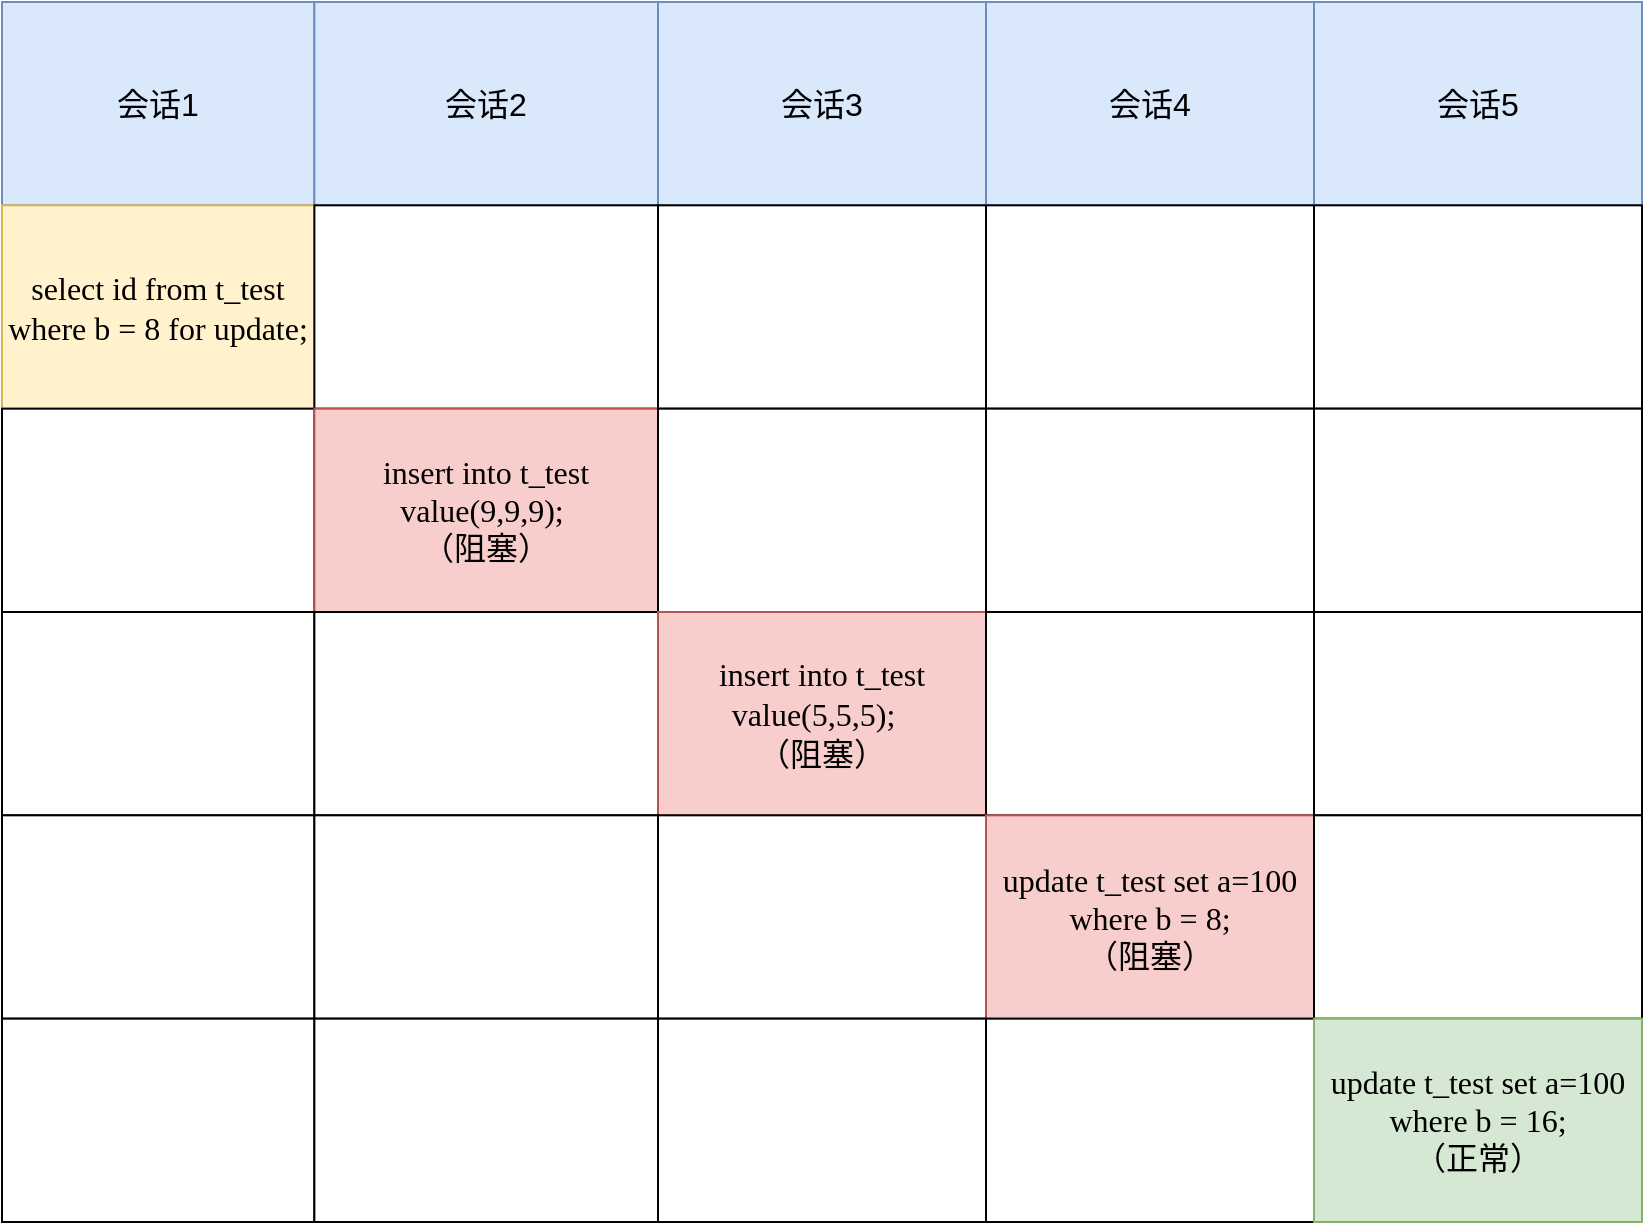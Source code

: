<mxfile version="14.9.8" type="github">
  <diagram id="8sSgeyaHzVD2HVE3YG5A" name="第 1 页">
    <mxGraphModel dx="946" dy="501" grid="1" gridSize="10" guides="1" tooltips="1" connect="1" arrows="1" fold="1" page="1" pageScale="1" pageWidth="827" pageHeight="1169" math="0" shadow="0">
      <root>
        <mxCell id="0" />
        <mxCell id="1" parent="0" />
        <mxCell id="lM2lUGPbQJcH8x9UOCnb-31" value="" style="group" vertex="1" connectable="0" parent="1">
          <mxGeometry x="110" y="160" width="820" height="610" as="geometry" />
        </mxCell>
        <mxCell id="lM2lUGPbQJcH8x9UOCnb-1" value="会话1" style="rounded=0;whiteSpace=wrap;html=1;fontSize=16;fillColor=#dae8fc;strokeColor=#6c8ebf;" vertex="1" parent="lM2lUGPbQJcH8x9UOCnb-31">
          <mxGeometry width="156.19" height="101.667" as="geometry" />
        </mxCell>
        <mxCell id="lM2lUGPbQJcH8x9UOCnb-2" value="会话2" style="rounded=0;whiteSpace=wrap;html=1;fontSize=16;fillColor=#dae8fc;strokeColor=#6c8ebf;" vertex="1" parent="lM2lUGPbQJcH8x9UOCnb-31">
          <mxGeometry x="156.19" width="171.81" height="101.667" as="geometry" />
        </mxCell>
        <mxCell id="lM2lUGPbQJcH8x9UOCnb-3" value="会话3" style="rounded=0;whiteSpace=wrap;html=1;fontSize=16;fillColor=#dae8fc;strokeColor=#6c8ebf;" vertex="1" parent="lM2lUGPbQJcH8x9UOCnb-31">
          <mxGeometry x="328" width="164" height="101.667" as="geometry" />
        </mxCell>
        <mxCell id="lM2lUGPbQJcH8x9UOCnb-4" value="select id from t_test where b = 8 for update;" style="rounded=0;whiteSpace=wrap;html=1;fontSize=16;align=center;fontFamily=Times New Roman;fillColor=#fff2cc;strokeColor=#d6b656;" vertex="1" parent="lM2lUGPbQJcH8x9UOCnb-31">
          <mxGeometry y="101.667" width="156.19" height="101.667" as="geometry" />
        </mxCell>
        <mxCell id="lM2lUGPbQJcH8x9UOCnb-5" value="" style="rounded=0;whiteSpace=wrap;html=1;fontSize=16;fontFamily=Times New Roman;" vertex="1" parent="lM2lUGPbQJcH8x9UOCnb-31">
          <mxGeometry x="156.19" y="101.667" width="171.81" height="101.667" as="geometry" />
        </mxCell>
        <mxCell id="lM2lUGPbQJcH8x9UOCnb-6" value="" style="rounded=0;whiteSpace=wrap;html=1;fontSize=16;fontFamily=Times New Roman;" vertex="1" parent="lM2lUGPbQJcH8x9UOCnb-31">
          <mxGeometry x="328" y="101.667" width="164" height="101.667" as="geometry" />
        </mxCell>
        <mxCell id="lM2lUGPbQJcH8x9UOCnb-7" value="" style="rounded=0;whiteSpace=wrap;html=1;fontSize=16;align=center;fontFamily=Times New Roman;" vertex="1" parent="lM2lUGPbQJcH8x9UOCnb-31">
          <mxGeometry y="203.333" width="156.19" height="101.667" as="geometry" />
        </mxCell>
        <mxCell id="lM2lUGPbQJcH8x9UOCnb-8" value="insert into t_test value(9,9,9);&amp;nbsp;&lt;br&gt;（阻塞）" style="rounded=0;whiteSpace=wrap;html=1;fontSize=16;fontFamily=Times New Roman;fillColor=#f8cecc;strokeColor=#b85450;" vertex="1" parent="lM2lUGPbQJcH8x9UOCnb-31">
          <mxGeometry x="156.19" y="203.333" width="171.81" height="101.667" as="geometry" />
        </mxCell>
        <mxCell id="lM2lUGPbQJcH8x9UOCnb-9" value="" style="rounded=0;whiteSpace=wrap;html=1;fontSize=16;fontFamily=Times New Roman;" vertex="1" parent="lM2lUGPbQJcH8x9UOCnb-31">
          <mxGeometry x="328" y="203.333" width="164" height="101.667" as="geometry" />
        </mxCell>
        <mxCell id="lM2lUGPbQJcH8x9UOCnb-10" value="" style="rounded=0;whiteSpace=wrap;html=1;fontSize=16;align=center;fontFamily=Times New Roman;" vertex="1" parent="lM2lUGPbQJcH8x9UOCnb-31">
          <mxGeometry y="305" width="156.19" height="101.667" as="geometry" />
        </mxCell>
        <mxCell id="lM2lUGPbQJcH8x9UOCnb-11" value="" style="rounded=0;whiteSpace=wrap;html=1;fontSize=16;fontFamily=Times New Roman;" vertex="1" parent="lM2lUGPbQJcH8x9UOCnb-31">
          <mxGeometry x="156.19" y="305" width="171.81" height="101.667" as="geometry" />
        </mxCell>
        <mxCell id="lM2lUGPbQJcH8x9UOCnb-12" value="insert into t_test value(5,5,5);&amp;nbsp;&lt;span style=&quot;color: rgb(51 , 51 , 51) ; font-family: &amp;#34;helvetica neue&amp;#34; , &amp;#34;helvetica&amp;#34; , &amp;#34;arial&amp;#34; , sans-serif ; font-size: 16px ; text-align: left&quot;&gt;&amp;nbsp;&lt;br style=&quot;font-size: 16px&quot;&gt;&lt;/span&gt;&lt;span style=&quot;font-size: 16px&quot;&gt;（阻塞）&lt;br style=&quot;font-size: 16px&quot;&gt;&lt;/span&gt;" style="rounded=0;whiteSpace=wrap;html=1;fontSize=16;fontFamily=Times New Roman;align=center;fillColor=#f8cecc;strokeColor=#b85450;" vertex="1" parent="lM2lUGPbQJcH8x9UOCnb-31">
          <mxGeometry x="328" y="305" width="164" height="101.667" as="geometry" />
        </mxCell>
        <mxCell id="lM2lUGPbQJcH8x9UOCnb-13" value="会话4" style="rounded=0;whiteSpace=wrap;html=1;fontSize=16;fillColor=#dae8fc;strokeColor=#6c8ebf;" vertex="1" parent="lM2lUGPbQJcH8x9UOCnb-31">
          <mxGeometry x="492.0" width="164" height="101.667" as="geometry" />
        </mxCell>
        <mxCell id="lM2lUGPbQJcH8x9UOCnb-14" value="" style="rounded=0;whiteSpace=wrap;html=1;fontSize=16;fontFamily=Times New Roman;" vertex="1" parent="lM2lUGPbQJcH8x9UOCnb-31">
          <mxGeometry x="492.0" y="101.667" width="164" height="101.667" as="geometry" />
        </mxCell>
        <mxCell id="lM2lUGPbQJcH8x9UOCnb-15" value="" style="rounded=0;whiteSpace=wrap;html=1;fontSize=16;fontFamily=Times New Roman;" vertex="1" parent="lM2lUGPbQJcH8x9UOCnb-31">
          <mxGeometry x="492.0" y="203.333" width="164" height="101.667" as="geometry" />
        </mxCell>
        <mxCell id="lM2lUGPbQJcH8x9UOCnb-16" value="&lt;span style=&quot;font-size: 16px&quot;&gt;&lt;br style=&quot;font-size: 16px&quot;&gt;&lt;/span&gt;" style="rounded=0;whiteSpace=wrap;html=1;fontSize=16;fontFamily=Times New Roman;align=center;" vertex="1" parent="lM2lUGPbQJcH8x9UOCnb-31">
          <mxGeometry x="492.0" y="305" width="164" height="101.667" as="geometry" />
        </mxCell>
        <mxCell id="lM2lUGPbQJcH8x9UOCnb-17" value="" style="rounded=0;whiteSpace=wrap;html=1;fontSize=16;fontFamily=Times New Roman;" vertex="1" parent="lM2lUGPbQJcH8x9UOCnb-31">
          <mxGeometry x="328" y="406.667" width="164" height="101.667" as="geometry" />
        </mxCell>
        <mxCell id="lM2lUGPbQJcH8x9UOCnb-18" value="update t_test set a=100 where b = 8;&lt;span style=&quot;font-size: 16px&quot;&gt;&lt;br style=&quot;font-size: 16px&quot;&gt;（阻塞）&lt;br style=&quot;font-size: 16px&quot;&gt;&lt;/span&gt;" style="rounded=0;whiteSpace=wrap;html=1;fontSize=16;fontFamily=Times New Roman;align=center;fillColor=#f8cecc;strokeColor=#b85450;" vertex="1" parent="lM2lUGPbQJcH8x9UOCnb-31">
          <mxGeometry x="492.0" y="406.667" width="164" height="101.667" as="geometry" />
        </mxCell>
        <mxCell id="lM2lUGPbQJcH8x9UOCnb-19" value="" style="rounded=0;whiteSpace=wrap;html=1;fontSize=16;align=center;fontFamily=Times New Roman;" vertex="1" parent="lM2lUGPbQJcH8x9UOCnb-31">
          <mxGeometry y="406.667" width="156.19" height="101.667" as="geometry" />
        </mxCell>
        <mxCell id="lM2lUGPbQJcH8x9UOCnb-20" value="" style="rounded=0;whiteSpace=wrap;html=1;fontSize=16;fontFamily=Times New Roman;" vertex="1" parent="lM2lUGPbQJcH8x9UOCnb-31">
          <mxGeometry x="156.19" y="406.667" width="171.81" height="101.667" as="geometry" />
        </mxCell>
        <mxCell id="lM2lUGPbQJcH8x9UOCnb-21" value="会话5" style="rounded=0;whiteSpace=wrap;html=1;fontSize=16;fillColor=#dae8fc;strokeColor=#6c8ebf;" vertex="1" parent="lM2lUGPbQJcH8x9UOCnb-31">
          <mxGeometry x="656" width="164" height="101.667" as="geometry" />
        </mxCell>
        <mxCell id="lM2lUGPbQJcH8x9UOCnb-22" value="" style="rounded=0;whiteSpace=wrap;html=1;fontSize=16;fontFamily=Times New Roman;" vertex="1" parent="lM2lUGPbQJcH8x9UOCnb-31">
          <mxGeometry x="656" y="101.667" width="164" height="101.667" as="geometry" />
        </mxCell>
        <mxCell id="lM2lUGPbQJcH8x9UOCnb-23" value="" style="rounded=0;whiteSpace=wrap;html=1;fontSize=16;fontFamily=Times New Roman;" vertex="1" parent="lM2lUGPbQJcH8x9UOCnb-31">
          <mxGeometry x="656" y="203.333" width="164" height="101.667" as="geometry" />
        </mxCell>
        <mxCell id="lM2lUGPbQJcH8x9UOCnb-24" value="&lt;span style=&quot;font-size: 16px&quot;&gt;&lt;br style=&quot;font-size: 16px&quot;&gt;&lt;/span&gt;" style="rounded=0;whiteSpace=wrap;html=1;fontSize=16;fontFamily=Times New Roman;align=center;" vertex="1" parent="lM2lUGPbQJcH8x9UOCnb-31">
          <mxGeometry x="656" y="305" width="164" height="101.667" as="geometry" />
        </mxCell>
        <mxCell id="lM2lUGPbQJcH8x9UOCnb-25" value="&lt;span style=&quot;font-size: 16px&quot;&gt;&lt;br style=&quot;font-size: 16px&quot;&gt;&lt;/span&gt;" style="rounded=0;whiteSpace=wrap;html=1;fontSize=16;fontFamily=Times New Roman;align=center;" vertex="1" parent="lM2lUGPbQJcH8x9UOCnb-31">
          <mxGeometry x="656" y="406.667" width="164" height="101.667" as="geometry" />
        </mxCell>
        <mxCell id="lM2lUGPbQJcH8x9UOCnb-26" value="" style="rounded=0;whiteSpace=wrap;html=1;fontSize=16;fontFamily=Times New Roman;" vertex="1" parent="lM2lUGPbQJcH8x9UOCnb-31">
          <mxGeometry x="328" y="508.333" width="164" height="101.667" as="geometry" />
        </mxCell>
        <mxCell id="lM2lUGPbQJcH8x9UOCnb-27" value="&lt;span style=&quot;font-size: 16px&quot;&gt;&lt;br style=&quot;font-size: 16px&quot;&gt;&lt;/span&gt;" style="rounded=0;whiteSpace=wrap;html=1;fontSize=16;fontFamily=Times New Roman;align=center;" vertex="1" parent="lM2lUGPbQJcH8x9UOCnb-31">
          <mxGeometry x="492.0" y="508.333" width="164" height="101.667" as="geometry" />
        </mxCell>
        <mxCell id="lM2lUGPbQJcH8x9UOCnb-28" value="" style="rounded=0;whiteSpace=wrap;html=1;fontSize=16;align=center;fontFamily=Times New Roman;" vertex="1" parent="lM2lUGPbQJcH8x9UOCnb-31">
          <mxGeometry y="508.333" width="156.19" height="101.667" as="geometry" />
        </mxCell>
        <mxCell id="lM2lUGPbQJcH8x9UOCnb-29" value="" style="rounded=0;whiteSpace=wrap;html=1;fontSize=16;fontFamily=Times New Roman;" vertex="1" parent="lM2lUGPbQJcH8x9UOCnb-31">
          <mxGeometry x="156.19" y="508.333" width="171.81" height="101.667" as="geometry" />
        </mxCell>
        <mxCell id="lM2lUGPbQJcH8x9UOCnb-30" value="update t_test set a=100 where b = 16;&lt;span style=&quot;font-size: 16px&quot;&gt;&lt;br style=&quot;font-size: 16px&quot;&gt;（正常）&lt;br style=&quot;font-size: 16px&quot;&gt;&lt;/span&gt;" style="rounded=0;whiteSpace=wrap;html=1;fontSize=16;fontFamily=Times New Roman;align=center;fillColor=#d5e8d4;strokeColor=#82b366;" vertex="1" parent="lM2lUGPbQJcH8x9UOCnb-31">
          <mxGeometry x="656" y="508.333" width="164" height="101.667" as="geometry" />
        </mxCell>
      </root>
    </mxGraphModel>
  </diagram>
</mxfile>

